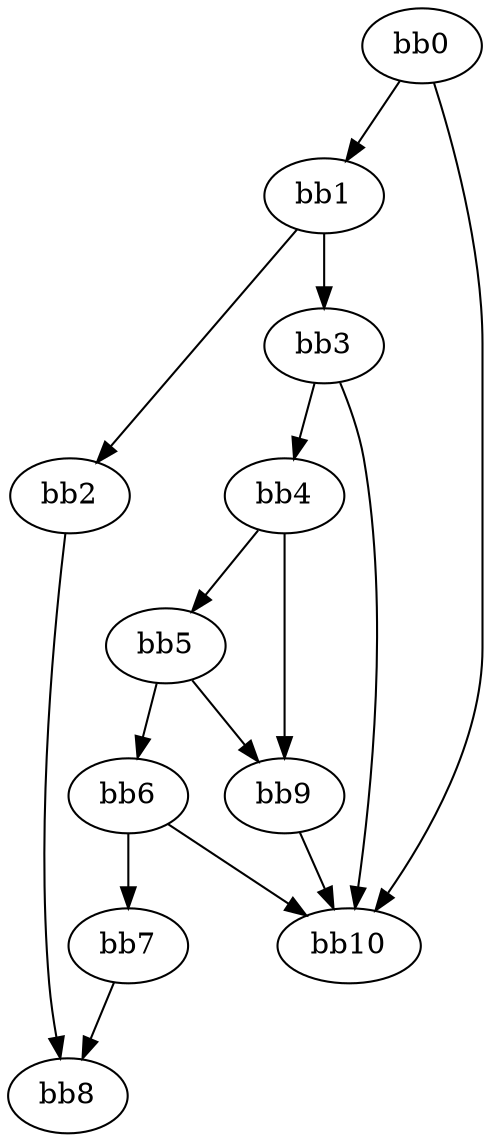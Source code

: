 digraph {
    0 [ label = "bb0\l" ]
    1 [ label = "bb1\l" ]
    2 [ label = "bb2\l" ]
    3 [ label = "bb3\l" ]
    4 [ label = "bb4\l" ]
    5 [ label = "bb5\l" ]
    6 [ label = "bb6\l" ]
    7 [ label = "bb7\l" ]
    8 [ label = "bb8\l" ]
    9 [ label = "bb9\l" ]
    10 [ label = "bb10\l" ]
    0 -> 1 [ ]
    0 -> 10 [ ]
    1 -> 2 [ ]
    1 -> 3 [ ]
    2 -> 8 [ ]
    3 -> 4 [ ]
    3 -> 10 [ ]
    4 -> 5 [ ]
    4 -> 9 [ ]
    5 -> 6 [ ]
    5 -> 9 [ ]
    6 -> 7 [ ]
    6 -> 10 [ ]
    7 -> 8 [ ]
    9 -> 10 [ ]
}

